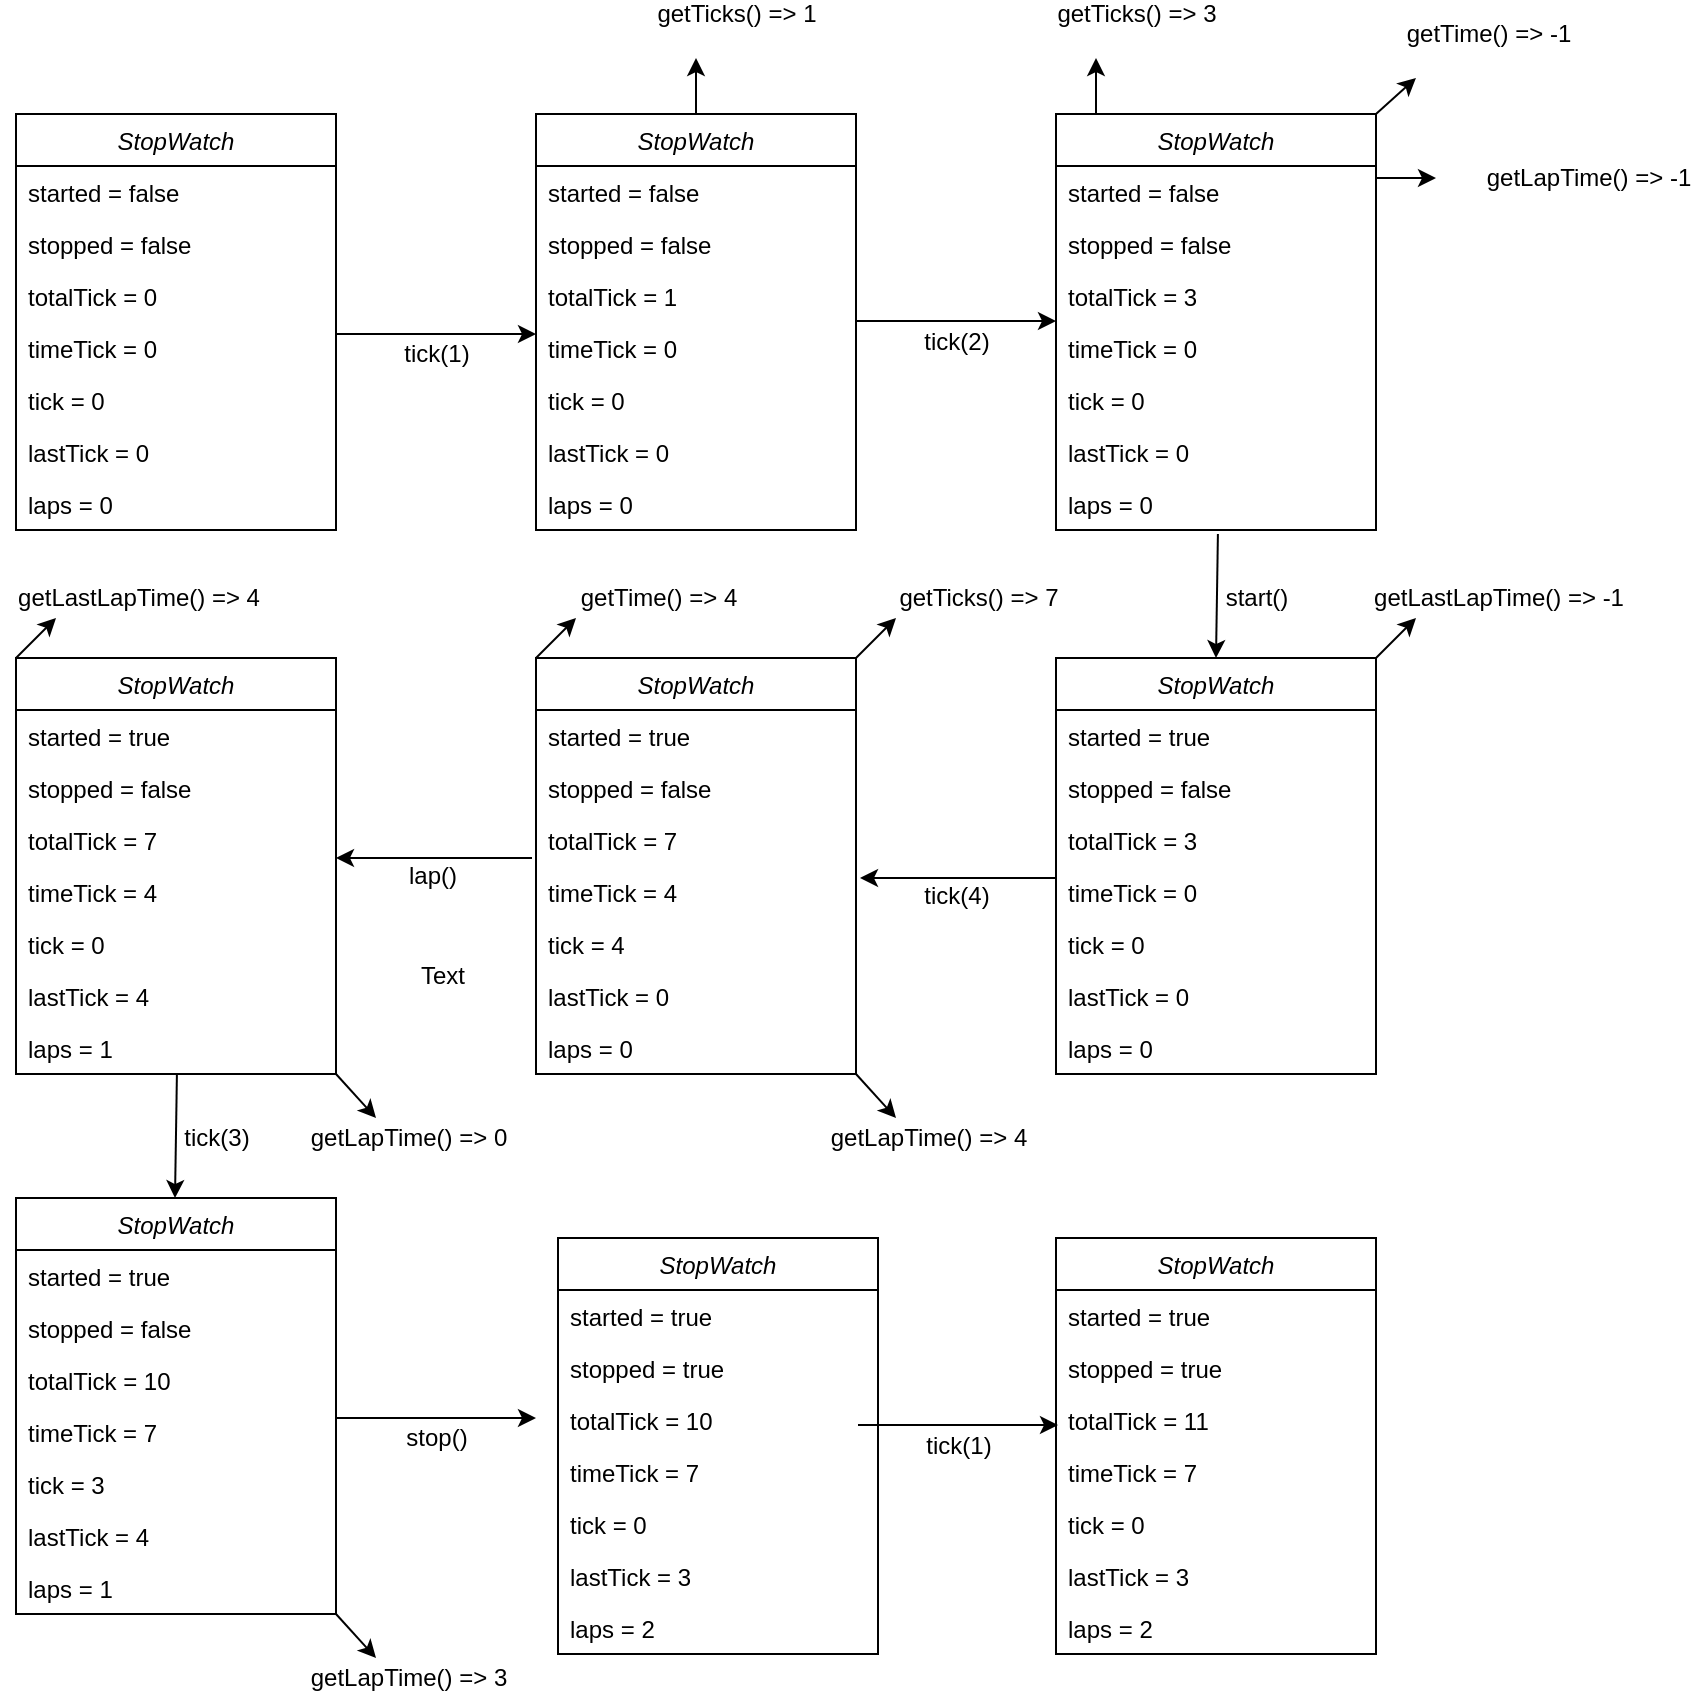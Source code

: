 <mxfile version="12.5.4" type="device"><diagram id="C5RBs43oDa-KdzZeNtuy" name="Page-1"><mxGraphModel dx="828" dy="1628" grid="1" gridSize="10" guides="1" tooltips="1" connect="1" arrows="1" fold="1" page="1" pageScale="1" pageWidth="827" pageHeight="1169" math="0" shadow="0"><root><mxCell id="WIyWlLk6GJQsqaUBKTNV-0"/><mxCell id="WIyWlLk6GJQsqaUBKTNV-1" parent="WIyWlLk6GJQsqaUBKTNV-0"/><mxCell id="zkfFHV4jXpPFQw0GAbJ--0" value="StopWatch" style="swimlane;fontStyle=2;align=center;verticalAlign=top;childLayout=stackLayout;horizontal=1;startSize=26;horizontalStack=0;resizeParent=1;resizeLast=0;collapsible=1;marginBottom=0;rounded=0;shadow=0;strokeWidth=1;" parent="WIyWlLk6GJQsqaUBKTNV-1" vertex="1"><mxGeometry x="20" y="38" width="160" height="208" as="geometry"><mxRectangle x="230" y="140" width="160" height="26" as="alternateBounds"/></mxGeometry></mxCell><mxCell id="zkfFHV4jXpPFQw0GAbJ--1" value="started = false" style="text;align=left;verticalAlign=top;spacingLeft=4;spacingRight=4;overflow=hidden;rotatable=0;points=[[0,0.5],[1,0.5]];portConstraint=eastwest;" parent="zkfFHV4jXpPFQw0GAbJ--0" vertex="1"><mxGeometry y="26" width="160" height="26" as="geometry"/></mxCell><mxCell id="zkfFHV4jXpPFQw0GAbJ--2" value="stopped = false&#10;" style="text;align=left;verticalAlign=top;spacingLeft=4;spacingRight=4;overflow=hidden;rotatable=0;points=[[0,0.5],[1,0.5]];portConstraint=eastwest;rounded=0;shadow=0;html=0;" parent="zkfFHV4jXpPFQw0GAbJ--0" vertex="1"><mxGeometry y="52" width="160" height="26" as="geometry"/></mxCell><mxCell id="HQ1zm5cCcjOTOT9mQsfW-8" value="totalTick = 0" style="text;align=left;verticalAlign=top;spacingLeft=4;spacingRight=4;overflow=hidden;rotatable=0;points=[[0,0.5],[1,0.5]];portConstraint=eastwest;rounded=0;shadow=0;html=0;" vertex="1" parent="zkfFHV4jXpPFQw0GAbJ--0"><mxGeometry y="78" width="160" height="26" as="geometry"/></mxCell><mxCell id="HQ1zm5cCcjOTOT9mQsfW-9" value="timeTick = 0" style="text;align=left;verticalAlign=top;spacingLeft=4;spacingRight=4;overflow=hidden;rotatable=0;points=[[0,0.5],[1,0.5]];portConstraint=eastwest;rounded=0;shadow=0;html=0;" vertex="1" parent="zkfFHV4jXpPFQw0GAbJ--0"><mxGeometry y="104" width="160" height="26" as="geometry"/></mxCell><mxCell id="HQ1zm5cCcjOTOT9mQsfW-10" value="tick = 0" style="text;align=left;verticalAlign=top;spacingLeft=4;spacingRight=4;overflow=hidden;rotatable=0;points=[[0,0.5],[1,0.5]];portConstraint=eastwest;rounded=0;shadow=0;html=0;" vertex="1" parent="zkfFHV4jXpPFQw0GAbJ--0"><mxGeometry y="130" width="160" height="26" as="geometry"/></mxCell><mxCell id="HQ1zm5cCcjOTOT9mQsfW-11" value="lastTick = 0" style="text;align=left;verticalAlign=top;spacingLeft=4;spacingRight=4;overflow=hidden;rotatable=0;points=[[0,0.5],[1,0.5]];portConstraint=eastwest;rounded=0;shadow=0;html=0;" vertex="1" parent="zkfFHV4jXpPFQw0GAbJ--0"><mxGeometry y="156" width="160" height="26" as="geometry"/></mxCell><mxCell id="HQ1zm5cCcjOTOT9mQsfW-12" value="laps = 0" style="text;align=left;verticalAlign=top;spacingLeft=4;spacingRight=4;overflow=hidden;rotatable=0;points=[[0,0.5],[1,0.5]];portConstraint=eastwest;rounded=0;shadow=0;html=0;" vertex="1" parent="zkfFHV4jXpPFQw0GAbJ--0"><mxGeometry y="182" width="160" height="26" as="geometry"/></mxCell><mxCell id="HQ1zm5cCcjOTOT9mQsfW-13" value="StopWatch" style="swimlane;fontStyle=2;align=center;verticalAlign=top;childLayout=stackLayout;horizontal=1;startSize=26;horizontalStack=0;resizeParent=1;resizeLast=0;collapsible=1;marginBottom=0;rounded=0;shadow=0;strokeWidth=1;" vertex="1" parent="WIyWlLk6GJQsqaUBKTNV-1"><mxGeometry x="280" y="38" width="160" height="208" as="geometry"><mxRectangle x="230" y="140" width="160" height="26" as="alternateBounds"/></mxGeometry></mxCell><mxCell id="HQ1zm5cCcjOTOT9mQsfW-14" value="started = false" style="text;align=left;verticalAlign=top;spacingLeft=4;spacingRight=4;overflow=hidden;rotatable=0;points=[[0,0.5],[1,0.5]];portConstraint=eastwest;" vertex="1" parent="HQ1zm5cCcjOTOT9mQsfW-13"><mxGeometry y="26" width="160" height="26" as="geometry"/></mxCell><mxCell id="HQ1zm5cCcjOTOT9mQsfW-15" value="stopped = false&#10;" style="text;align=left;verticalAlign=top;spacingLeft=4;spacingRight=4;overflow=hidden;rotatable=0;points=[[0,0.5],[1,0.5]];portConstraint=eastwest;rounded=0;shadow=0;html=0;" vertex="1" parent="HQ1zm5cCcjOTOT9mQsfW-13"><mxGeometry y="52" width="160" height="26" as="geometry"/></mxCell><mxCell id="HQ1zm5cCcjOTOT9mQsfW-16" value="totalTick = 1" style="text;align=left;verticalAlign=top;spacingLeft=4;spacingRight=4;overflow=hidden;rotatable=0;points=[[0,0.5],[1,0.5]];portConstraint=eastwest;rounded=0;shadow=0;html=0;" vertex="1" parent="HQ1zm5cCcjOTOT9mQsfW-13"><mxGeometry y="78" width="160" height="26" as="geometry"/></mxCell><mxCell id="HQ1zm5cCcjOTOT9mQsfW-17" value="timeTick = 0" style="text;align=left;verticalAlign=top;spacingLeft=4;spacingRight=4;overflow=hidden;rotatable=0;points=[[0,0.5],[1,0.5]];portConstraint=eastwest;rounded=0;shadow=0;html=0;" vertex="1" parent="HQ1zm5cCcjOTOT9mQsfW-13"><mxGeometry y="104" width="160" height="26" as="geometry"/></mxCell><mxCell id="HQ1zm5cCcjOTOT9mQsfW-18" value="tick = 0" style="text;align=left;verticalAlign=top;spacingLeft=4;spacingRight=4;overflow=hidden;rotatable=0;points=[[0,0.5],[1,0.5]];portConstraint=eastwest;rounded=0;shadow=0;html=0;" vertex="1" parent="HQ1zm5cCcjOTOT9mQsfW-13"><mxGeometry y="130" width="160" height="26" as="geometry"/></mxCell><mxCell id="HQ1zm5cCcjOTOT9mQsfW-19" value="lastTick = 0" style="text;align=left;verticalAlign=top;spacingLeft=4;spacingRight=4;overflow=hidden;rotatable=0;points=[[0,0.5],[1,0.5]];portConstraint=eastwest;rounded=0;shadow=0;html=0;" vertex="1" parent="HQ1zm5cCcjOTOT9mQsfW-13"><mxGeometry y="156" width="160" height="26" as="geometry"/></mxCell><mxCell id="HQ1zm5cCcjOTOT9mQsfW-20" value="laps = 0" style="text;align=left;verticalAlign=top;spacingLeft=4;spacingRight=4;overflow=hidden;rotatable=0;points=[[0,0.5],[1,0.5]];portConstraint=eastwest;rounded=0;shadow=0;html=0;" vertex="1" parent="HQ1zm5cCcjOTOT9mQsfW-13"><mxGeometry y="182" width="160" height="26" as="geometry"/></mxCell><mxCell id="HQ1zm5cCcjOTOT9mQsfW-44" value="" style="endArrow=classic;html=1;exitX=1;exitY=0.231;exitDx=0;exitDy=0;exitPerimeter=0;" edge="1" parent="HQ1zm5cCcjOTOT9mQsfW-13"><mxGeometry width="50" height="50" relative="1" as="geometry"><mxPoint x="80" y="0.006" as="sourcePoint"/><mxPoint x="80" y="-28" as="targetPoint"/></mxGeometry></mxCell><mxCell id="HQ1zm5cCcjOTOT9mQsfW-45" value="getTicks() =&amp;gt; 1" style="text;html=1;align=center;verticalAlign=middle;resizable=0;points=[];labelBackgroundColor=#ffffff;" vertex="1" connectable="0" parent="HQ1zm5cCcjOTOT9mQsfW-44"><mxGeometry x="0.22" y="-4" relative="1" as="geometry"><mxPoint x="16" y="-33.01" as="offset"/></mxGeometry></mxCell><mxCell id="HQ1zm5cCcjOTOT9mQsfW-21" value="" style="endArrow=classic;html=1;exitX=1;exitY=0.231;exitDx=0;exitDy=0;exitPerimeter=0;" edge="1" parent="WIyWlLk6GJQsqaUBKTNV-1" source="HQ1zm5cCcjOTOT9mQsfW-9"><mxGeometry width="50" height="50" relative="1" as="geometry"><mxPoint x="220" y="170" as="sourcePoint"/><mxPoint x="280" y="148" as="targetPoint"/></mxGeometry></mxCell><mxCell id="HQ1zm5cCcjOTOT9mQsfW-22" value="tick(1)" style="text;html=1;align=center;verticalAlign=middle;resizable=0;points=[];labelBackgroundColor=#ffffff;" vertex="1" connectable="0" parent="HQ1zm5cCcjOTOT9mQsfW-21"><mxGeometry x="0.22" y="-4" relative="1" as="geometry"><mxPoint x="-11" y="6" as="offset"/></mxGeometry></mxCell><mxCell id="HQ1zm5cCcjOTOT9mQsfW-23" value="StopWatch" style="swimlane;fontStyle=2;align=center;verticalAlign=top;childLayout=stackLayout;horizontal=1;startSize=26;horizontalStack=0;resizeParent=1;resizeLast=0;collapsible=1;marginBottom=0;rounded=0;shadow=0;strokeWidth=1;" vertex="1" parent="WIyWlLk6GJQsqaUBKTNV-1"><mxGeometry x="540" y="38" width="160" height="208" as="geometry"><mxRectangle x="230" y="140" width="160" height="26" as="alternateBounds"/></mxGeometry></mxCell><mxCell id="HQ1zm5cCcjOTOT9mQsfW-24" value="started = false" style="text;align=left;verticalAlign=top;spacingLeft=4;spacingRight=4;overflow=hidden;rotatable=0;points=[[0,0.5],[1,0.5]];portConstraint=eastwest;" vertex="1" parent="HQ1zm5cCcjOTOT9mQsfW-23"><mxGeometry y="26" width="160" height="26" as="geometry"/></mxCell><mxCell id="HQ1zm5cCcjOTOT9mQsfW-25" value="stopped = false&#10;" style="text;align=left;verticalAlign=top;spacingLeft=4;spacingRight=4;overflow=hidden;rotatable=0;points=[[0,0.5],[1,0.5]];portConstraint=eastwest;rounded=0;shadow=0;html=0;" vertex="1" parent="HQ1zm5cCcjOTOT9mQsfW-23"><mxGeometry y="52" width="160" height="26" as="geometry"/></mxCell><mxCell id="HQ1zm5cCcjOTOT9mQsfW-26" value="totalTick = 3" style="text;align=left;verticalAlign=top;spacingLeft=4;spacingRight=4;overflow=hidden;rotatable=0;points=[[0,0.5],[1,0.5]];portConstraint=eastwest;rounded=0;shadow=0;html=0;" vertex="1" parent="HQ1zm5cCcjOTOT9mQsfW-23"><mxGeometry y="78" width="160" height="26" as="geometry"/></mxCell><mxCell id="HQ1zm5cCcjOTOT9mQsfW-27" value="timeTick = 0" style="text;align=left;verticalAlign=top;spacingLeft=4;spacingRight=4;overflow=hidden;rotatable=0;points=[[0,0.5],[1,0.5]];portConstraint=eastwest;rounded=0;shadow=0;html=0;" vertex="1" parent="HQ1zm5cCcjOTOT9mQsfW-23"><mxGeometry y="104" width="160" height="26" as="geometry"/></mxCell><mxCell id="HQ1zm5cCcjOTOT9mQsfW-28" value="tick = 0" style="text;align=left;verticalAlign=top;spacingLeft=4;spacingRight=4;overflow=hidden;rotatable=0;points=[[0,0.5],[1,0.5]];portConstraint=eastwest;rounded=0;shadow=0;html=0;" vertex="1" parent="HQ1zm5cCcjOTOT9mQsfW-23"><mxGeometry y="130" width="160" height="26" as="geometry"/></mxCell><mxCell id="HQ1zm5cCcjOTOT9mQsfW-29" value="lastTick = 0" style="text;align=left;verticalAlign=top;spacingLeft=4;spacingRight=4;overflow=hidden;rotatable=0;points=[[0,0.5],[1,0.5]];portConstraint=eastwest;rounded=0;shadow=0;html=0;" vertex="1" parent="HQ1zm5cCcjOTOT9mQsfW-23"><mxGeometry y="156" width="160" height="26" as="geometry"/></mxCell><mxCell id="HQ1zm5cCcjOTOT9mQsfW-30" value="laps = 0" style="text;align=left;verticalAlign=top;spacingLeft=4;spacingRight=4;overflow=hidden;rotatable=0;points=[[0,0.5],[1,0.5]];portConstraint=eastwest;rounded=0;shadow=0;html=0;" vertex="1" parent="HQ1zm5cCcjOTOT9mQsfW-23"><mxGeometry y="182" width="160" height="26" as="geometry"/></mxCell><mxCell id="HQ1zm5cCcjOTOT9mQsfW-32" value="" style="endArrow=classic;html=1;exitX=1;exitY=0.231;exitDx=0;exitDy=0;exitPerimeter=0;" edge="1" parent="WIyWlLk6GJQsqaUBKTNV-1"><mxGeometry width="50" height="50" relative="1" as="geometry"><mxPoint x="440" y="141.506" as="sourcePoint"/><mxPoint x="540" y="141.5" as="targetPoint"/></mxGeometry></mxCell><mxCell id="HQ1zm5cCcjOTOT9mQsfW-33" value="tick(2)" style="text;html=1;align=center;verticalAlign=middle;resizable=0;points=[];labelBackgroundColor=#ffffff;" vertex="1" connectable="0" parent="HQ1zm5cCcjOTOT9mQsfW-32"><mxGeometry x="0.22" y="-4" relative="1" as="geometry"><mxPoint x="-11" y="6" as="offset"/></mxGeometry></mxCell><mxCell id="HQ1zm5cCcjOTOT9mQsfW-34" value="StopWatch" style="swimlane;fontStyle=2;align=center;verticalAlign=top;childLayout=stackLayout;horizontal=1;startSize=26;horizontalStack=0;resizeParent=1;resizeLast=0;collapsible=1;marginBottom=0;rounded=0;shadow=0;strokeWidth=1;" vertex="1" parent="WIyWlLk6GJQsqaUBKTNV-1"><mxGeometry x="540" y="310" width="160" height="208" as="geometry"><mxRectangle x="230" y="140" width="160" height="26" as="alternateBounds"/></mxGeometry></mxCell><mxCell id="HQ1zm5cCcjOTOT9mQsfW-35" value="started = true" style="text;align=left;verticalAlign=top;spacingLeft=4;spacingRight=4;overflow=hidden;rotatable=0;points=[[0,0.5],[1,0.5]];portConstraint=eastwest;" vertex="1" parent="HQ1zm5cCcjOTOT9mQsfW-34"><mxGeometry y="26" width="160" height="26" as="geometry"/></mxCell><mxCell id="HQ1zm5cCcjOTOT9mQsfW-36" value="stopped = false&#10;" style="text;align=left;verticalAlign=top;spacingLeft=4;spacingRight=4;overflow=hidden;rotatable=0;points=[[0,0.5],[1,0.5]];portConstraint=eastwest;rounded=0;shadow=0;html=0;" vertex="1" parent="HQ1zm5cCcjOTOT9mQsfW-34"><mxGeometry y="52" width="160" height="26" as="geometry"/></mxCell><mxCell id="HQ1zm5cCcjOTOT9mQsfW-37" value="totalTick = 3" style="text;align=left;verticalAlign=top;spacingLeft=4;spacingRight=4;overflow=hidden;rotatable=0;points=[[0,0.5],[1,0.5]];portConstraint=eastwest;rounded=0;shadow=0;html=0;" vertex="1" parent="HQ1zm5cCcjOTOT9mQsfW-34"><mxGeometry y="78" width="160" height="26" as="geometry"/></mxCell><mxCell id="HQ1zm5cCcjOTOT9mQsfW-38" value="timeTick = 0" style="text;align=left;verticalAlign=top;spacingLeft=4;spacingRight=4;overflow=hidden;rotatable=0;points=[[0,0.5],[1,0.5]];portConstraint=eastwest;rounded=0;shadow=0;html=0;" vertex="1" parent="HQ1zm5cCcjOTOT9mQsfW-34"><mxGeometry y="104" width="160" height="26" as="geometry"/></mxCell><mxCell id="HQ1zm5cCcjOTOT9mQsfW-39" value="tick = 0" style="text;align=left;verticalAlign=top;spacingLeft=4;spacingRight=4;overflow=hidden;rotatable=0;points=[[0,0.5],[1,0.5]];portConstraint=eastwest;rounded=0;shadow=0;html=0;" vertex="1" parent="HQ1zm5cCcjOTOT9mQsfW-34"><mxGeometry y="130" width="160" height="26" as="geometry"/></mxCell><mxCell id="HQ1zm5cCcjOTOT9mQsfW-40" value="lastTick = 0" style="text;align=left;verticalAlign=top;spacingLeft=4;spacingRight=4;overflow=hidden;rotatable=0;points=[[0,0.5],[1,0.5]];portConstraint=eastwest;rounded=0;shadow=0;html=0;" vertex="1" parent="HQ1zm5cCcjOTOT9mQsfW-34"><mxGeometry y="156" width="160" height="26" as="geometry"/></mxCell><mxCell id="HQ1zm5cCcjOTOT9mQsfW-41" value="laps = 0" style="text;align=left;verticalAlign=top;spacingLeft=4;spacingRight=4;overflow=hidden;rotatable=0;points=[[0,0.5],[1,0.5]];portConstraint=eastwest;rounded=0;shadow=0;html=0;" vertex="1" parent="HQ1zm5cCcjOTOT9mQsfW-34"><mxGeometry y="182" width="160" height="26" as="geometry"/></mxCell><mxCell id="HQ1zm5cCcjOTOT9mQsfW-42" value="" style="endArrow=classic;html=1;exitX=0.506;exitY=1.077;exitDx=0;exitDy=0;exitPerimeter=0;entryX=0.5;entryY=0;entryDx=0;entryDy=0;" edge="1" parent="WIyWlLk6GJQsqaUBKTNV-1" source="HQ1zm5cCcjOTOT9mQsfW-30" target="HQ1zm5cCcjOTOT9mQsfW-34"><mxGeometry width="50" height="50" relative="1" as="geometry"><mxPoint x="620" y="280.006" as="sourcePoint"/><mxPoint x="720" y="280" as="targetPoint"/></mxGeometry></mxCell><mxCell id="HQ1zm5cCcjOTOT9mQsfW-43" value="start()" style="text;html=1;align=center;verticalAlign=middle;resizable=0;points=[];labelBackgroundColor=#ffffff;" vertex="1" connectable="0" parent="HQ1zm5cCcjOTOT9mQsfW-42"><mxGeometry x="0.22" y="-4" relative="1" as="geometry"><mxPoint x="23.63" y="-5.94" as="offset"/></mxGeometry></mxCell><mxCell id="HQ1zm5cCcjOTOT9mQsfW-46" value="" style="endArrow=classic;html=1;exitX=1;exitY=0.231;exitDx=0;exitDy=0;exitPerimeter=0;" edge="1" parent="WIyWlLk6GJQsqaUBKTNV-1"><mxGeometry width="50" height="50" relative="1" as="geometry"><mxPoint x="560" y="37.996" as="sourcePoint"/><mxPoint x="560" y="10" as="targetPoint"/></mxGeometry></mxCell><mxCell id="HQ1zm5cCcjOTOT9mQsfW-47" value="getTicks() =&amp;gt; 3" style="text;html=1;align=center;verticalAlign=middle;resizable=0;points=[];labelBackgroundColor=#ffffff;" vertex="1" connectable="0" parent="HQ1zm5cCcjOTOT9mQsfW-46"><mxGeometry x="0.22" y="-4" relative="1" as="geometry"><mxPoint x="16" y="-33" as="offset"/></mxGeometry></mxCell><mxCell id="HQ1zm5cCcjOTOT9mQsfW-48" value="" style="endArrow=classic;html=1;exitX=1;exitY=0;exitDx=0;exitDy=0;" edge="1" parent="WIyWlLk6GJQsqaUBKTNV-1" source="HQ1zm5cCcjOTOT9mQsfW-23"><mxGeometry width="50" height="50" relative="1" as="geometry"><mxPoint x="680" y="37.996" as="sourcePoint"/><mxPoint x="720" y="20" as="targetPoint"/></mxGeometry></mxCell><mxCell id="HQ1zm5cCcjOTOT9mQsfW-49" value="getTime() =&amp;gt; -1" style="text;html=1;align=center;verticalAlign=middle;resizable=0;points=[];labelBackgroundColor=#ffffff;" vertex="1" connectable="0" parent="HQ1zm5cCcjOTOT9mQsfW-48"><mxGeometry x="0.22" y="-4" relative="1" as="geometry"><mxPoint x="40.8" y="-31.76" as="offset"/></mxGeometry></mxCell><mxCell id="HQ1zm5cCcjOTOT9mQsfW-50" value="StopWatch" style="swimlane;fontStyle=2;align=center;verticalAlign=top;childLayout=stackLayout;horizontal=1;startSize=26;horizontalStack=0;resizeParent=1;resizeLast=0;collapsible=1;marginBottom=0;rounded=0;shadow=0;strokeWidth=1;" vertex="1" parent="WIyWlLk6GJQsqaUBKTNV-1"><mxGeometry x="280" y="310" width="160" height="208" as="geometry"><mxRectangle x="230" y="140" width="160" height="26" as="alternateBounds"/></mxGeometry></mxCell><mxCell id="HQ1zm5cCcjOTOT9mQsfW-51" value="started = true" style="text;align=left;verticalAlign=top;spacingLeft=4;spacingRight=4;overflow=hidden;rotatable=0;points=[[0,0.5],[1,0.5]];portConstraint=eastwest;" vertex="1" parent="HQ1zm5cCcjOTOT9mQsfW-50"><mxGeometry y="26" width="160" height="26" as="geometry"/></mxCell><mxCell id="HQ1zm5cCcjOTOT9mQsfW-52" value="stopped = false&#10;" style="text;align=left;verticalAlign=top;spacingLeft=4;spacingRight=4;overflow=hidden;rotatable=0;points=[[0,0.5],[1,0.5]];portConstraint=eastwest;rounded=0;shadow=0;html=0;" vertex="1" parent="HQ1zm5cCcjOTOT9mQsfW-50"><mxGeometry y="52" width="160" height="26" as="geometry"/></mxCell><mxCell id="HQ1zm5cCcjOTOT9mQsfW-53" value="totalTick = 7" style="text;align=left;verticalAlign=top;spacingLeft=4;spacingRight=4;overflow=hidden;rotatable=0;points=[[0,0.5],[1,0.5]];portConstraint=eastwest;rounded=0;shadow=0;html=0;" vertex="1" parent="HQ1zm5cCcjOTOT9mQsfW-50"><mxGeometry y="78" width="160" height="26" as="geometry"/></mxCell><mxCell id="HQ1zm5cCcjOTOT9mQsfW-54" value="timeTick = 4" style="text;align=left;verticalAlign=top;spacingLeft=4;spacingRight=4;overflow=hidden;rotatable=0;points=[[0,0.5],[1,0.5]];portConstraint=eastwest;rounded=0;shadow=0;html=0;" vertex="1" parent="HQ1zm5cCcjOTOT9mQsfW-50"><mxGeometry y="104" width="160" height="26" as="geometry"/></mxCell><mxCell id="HQ1zm5cCcjOTOT9mQsfW-55" value="tick = 4" style="text;align=left;verticalAlign=top;spacingLeft=4;spacingRight=4;overflow=hidden;rotatable=0;points=[[0,0.5],[1,0.5]];portConstraint=eastwest;rounded=0;shadow=0;html=0;" vertex="1" parent="HQ1zm5cCcjOTOT9mQsfW-50"><mxGeometry y="130" width="160" height="26" as="geometry"/></mxCell><mxCell id="HQ1zm5cCcjOTOT9mQsfW-56" value="lastTick = 0" style="text;align=left;verticalAlign=top;spacingLeft=4;spacingRight=4;overflow=hidden;rotatable=0;points=[[0,0.5],[1,0.5]];portConstraint=eastwest;rounded=0;shadow=0;html=0;" vertex="1" parent="HQ1zm5cCcjOTOT9mQsfW-50"><mxGeometry y="156" width="160" height="26" as="geometry"/></mxCell><mxCell id="HQ1zm5cCcjOTOT9mQsfW-57" value="laps = 0" style="text;align=left;verticalAlign=top;spacingLeft=4;spacingRight=4;overflow=hidden;rotatable=0;points=[[0,0.5],[1,0.5]];portConstraint=eastwest;rounded=0;shadow=0;html=0;" vertex="1" parent="HQ1zm5cCcjOTOT9mQsfW-50"><mxGeometry y="182" width="160" height="26" as="geometry"/></mxCell><mxCell id="HQ1zm5cCcjOTOT9mQsfW-58" value="" style="endArrow=classic;html=1;exitX=1;exitY=0;exitDx=0;exitDy=0;" edge="1" parent="HQ1zm5cCcjOTOT9mQsfW-50" source="HQ1zm5cCcjOTOT9mQsfW-50"><mxGeometry width="50" height="50" relative="1" as="geometry"><mxPoint x="80" y="0.006" as="sourcePoint"/><mxPoint x="180" y="-20" as="targetPoint"/></mxGeometry></mxCell><mxCell id="HQ1zm5cCcjOTOT9mQsfW-59" value="getTicks() =&amp;gt; 7" style="text;html=1;align=center;verticalAlign=middle;resizable=0;points=[];labelBackgroundColor=#ffffff;" vertex="1" connectable="0" parent="HQ1zm5cCcjOTOT9mQsfW-58"><mxGeometry x="0.22" y="-4" relative="1" as="geometry"><mxPoint x="46" y="-20.81" as="offset"/></mxGeometry></mxCell><mxCell id="HQ1zm5cCcjOTOT9mQsfW-60" value="" style="endArrow=classic;html=1;" edge="1" parent="WIyWlLk6GJQsqaUBKTNV-1"><mxGeometry width="50" height="50" relative="1" as="geometry"><mxPoint x="540" y="420" as="sourcePoint"/><mxPoint x="442" y="420" as="targetPoint"/></mxGeometry></mxCell><mxCell id="HQ1zm5cCcjOTOT9mQsfW-61" value="tick(4)" style="text;html=1;align=center;verticalAlign=middle;resizable=0;points=[];labelBackgroundColor=#ffffff;" vertex="1" connectable="0" parent="HQ1zm5cCcjOTOT9mQsfW-60"><mxGeometry x="0.22" y="-4" relative="1" as="geometry"><mxPoint x="10" y="13" as="offset"/></mxGeometry></mxCell><mxCell id="HQ1zm5cCcjOTOT9mQsfW-62" value="" style="endArrow=classic;html=1;exitX=1;exitY=0.231;exitDx=0;exitDy=0;exitPerimeter=0;" edge="1" parent="WIyWlLk6GJQsqaUBKTNV-1"><mxGeometry width="50" height="50" relative="1" as="geometry"><mxPoint x="700" y="70.006" as="sourcePoint"/><mxPoint x="730" y="70" as="targetPoint"/></mxGeometry></mxCell><mxCell id="HQ1zm5cCcjOTOT9mQsfW-63" value="getLapTime() =&amp;gt; -1" style="text;html=1;align=center;verticalAlign=middle;resizable=0;points=[];labelBackgroundColor=#ffffff;" vertex="1" connectable="0" parent="HQ1zm5cCcjOTOT9mQsfW-62"><mxGeometry x="0.22" y="-4" relative="1" as="geometry"><mxPoint x="87" y="-4" as="offset"/></mxGeometry></mxCell><mxCell id="HQ1zm5cCcjOTOT9mQsfW-64" value="" style="endArrow=classic;html=1;exitX=1;exitY=0;exitDx=0;exitDy=0;" edge="1" parent="WIyWlLk6GJQsqaUBKTNV-1"><mxGeometry width="50" height="50" relative="1" as="geometry"><mxPoint x="280" y="310" as="sourcePoint"/><mxPoint x="300" y="290" as="targetPoint"/></mxGeometry></mxCell><mxCell id="HQ1zm5cCcjOTOT9mQsfW-65" value="getTime() =&amp;gt; 4" style="text;html=1;align=center;verticalAlign=middle;resizable=0;points=[];labelBackgroundColor=#ffffff;" vertex="1" connectable="0" parent="HQ1zm5cCcjOTOT9mQsfW-64"><mxGeometry x="0.22" y="-4" relative="1" as="geometry"><mxPoint x="46" y="-20.81" as="offset"/></mxGeometry></mxCell><mxCell id="HQ1zm5cCcjOTOT9mQsfW-66" value="" style="endArrow=classic;html=1;exitX=1;exitY=0;exitDx=0;exitDy=0;" edge="1" parent="WIyWlLk6GJQsqaUBKTNV-1"><mxGeometry width="50" height="50" relative="1" as="geometry"><mxPoint x="440" y="518" as="sourcePoint"/><mxPoint x="460" y="540" as="targetPoint"/></mxGeometry></mxCell><mxCell id="HQ1zm5cCcjOTOT9mQsfW-67" value="getLapTime() =&amp;gt; 4" style="text;html=1;align=center;verticalAlign=middle;resizable=0;points=[];labelBackgroundColor=#ffffff;" vertex="1" connectable="0" parent="HQ1zm5cCcjOTOT9mQsfW-66"><mxGeometry x="0.22" y="-4" relative="1" as="geometry"><mxPoint x="26.67" y="15.99" as="offset"/></mxGeometry></mxCell><mxCell id="HQ1zm5cCcjOTOT9mQsfW-68" value="StopWatch" style="swimlane;fontStyle=2;align=center;verticalAlign=top;childLayout=stackLayout;horizontal=1;startSize=26;horizontalStack=0;resizeParent=1;resizeLast=0;collapsible=1;marginBottom=0;rounded=0;shadow=0;strokeWidth=1;" vertex="1" parent="WIyWlLk6GJQsqaUBKTNV-1"><mxGeometry x="20" y="310" width="160" height="208" as="geometry"><mxRectangle x="230" y="140" width="160" height="26" as="alternateBounds"/></mxGeometry></mxCell><mxCell id="HQ1zm5cCcjOTOT9mQsfW-69" value="started = true" style="text;align=left;verticalAlign=top;spacingLeft=4;spacingRight=4;overflow=hidden;rotatable=0;points=[[0,0.5],[1,0.5]];portConstraint=eastwest;" vertex="1" parent="HQ1zm5cCcjOTOT9mQsfW-68"><mxGeometry y="26" width="160" height="26" as="geometry"/></mxCell><mxCell id="HQ1zm5cCcjOTOT9mQsfW-70" value="stopped = false&#10;" style="text;align=left;verticalAlign=top;spacingLeft=4;spacingRight=4;overflow=hidden;rotatable=0;points=[[0,0.5],[1,0.5]];portConstraint=eastwest;rounded=0;shadow=0;html=0;" vertex="1" parent="HQ1zm5cCcjOTOT9mQsfW-68"><mxGeometry y="52" width="160" height="26" as="geometry"/></mxCell><mxCell id="HQ1zm5cCcjOTOT9mQsfW-71" value="totalTick = 7" style="text;align=left;verticalAlign=top;spacingLeft=4;spacingRight=4;overflow=hidden;rotatable=0;points=[[0,0.5],[1,0.5]];portConstraint=eastwest;rounded=0;shadow=0;html=0;" vertex="1" parent="HQ1zm5cCcjOTOT9mQsfW-68"><mxGeometry y="78" width="160" height="26" as="geometry"/></mxCell><mxCell id="HQ1zm5cCcjOTOT9mQsfW-72" value="timeTick = 4" style="text;align=left;verticalAlign=top;spacingLeft=4;spacingRight=4;overflow=hidden;rotatable=0;points=[[0,0.5],[1,0.5]];portConstraint=eastwest;rounded=0;shadow=0;html=0;" vertex="1" parent="HQ1zm5cCcjOTOT9mQsfW-68"><mxGeometry y="104" width="160" height="26" as="geometry"/></mxCell><mxCell id="HQ1zm5cCcjOTOT9mQsfW-73" value="tick = 0" style="text;align=left;verticalAlign=top;spacingLeft=4;spacingRight=4;overflow=hidden;rotatable=0;points=[[0,0.5],[1,0.5]];portConstraint=eastwest;rounded=0;shadow=0;html=0;" vertex="1" parent="HQ1zm5cCcjOTOT9mQsfW-68"><mxGeometry y="130" width="160" height="26" as="geometry"/></mxCell><mxCell id="HQ1zm5cCcjOTOT9mQsfW-74" value="lastTick = 4" style="text;align=left;verticalAlign=top;spacingLeft=4;spacingRight=4;overflow=hidden;rotatable=0;points=[[0,0.5],[1,0.5]];portConstraint=eastwest;rounded=0;shadow=0;html=0;" vertex="1" parent="HQ1zm5cCcjOTOT9mQsfW-68"><mxGeometry y="156" width="160" height="26" as="geometry"/></mxCell><mxCell id="HQ1zm5cCcjOTOT9mQsfW-75" value="laps = 1" style="text;align=left;verticalAlign=top;spacingLeft=4;spacingRight=4;overflow=hidden;rotatable=0;points=[[0,0.5],[1,0.5]];portConstraint=eastwest;rounded=0;shadow=0;html=0;" vertex="1" parent="HQ1zm5cCcjOTOT9mQsfW-68"><mxGeometry y="182" width="160" height="26" as="geometry"/></mxCell><mxCell id="HQ1zm5cCcjOTOT9mQsfW-78" value="" style="endArrow=classic;html=1;" edge="1" parent="WIyWlLk6GJQsqaUBKTNV-1"><mxGeometry width="50" height="50" relative="1" as="geometry"><mxPoint x="278" y="410" as="sourcePoint"/><mxPoint x="180" y="410" as="targetPoint"/></mxGeometry></mxCell><mxCell id="HQ1zm5cCcjOTOT9mQsfW-79" value="lap()" style="text;html=1;align=center;verticalAlign=middle;resizable=0;points=[];labelBackgroundColor=#ffffff;" vertex="1" connectable="0" parent="HQ1zm5cCcjOTOT9mQsfW-78"><mxGeometry x="0.22" y="-4" relative="1" as="geometry"><mxPoint x="10" y="13" as="offset"/></mxGeometry></mxCell><mxCell id="HQ1zm5cCcjOTOT9mQsfW-80" value="Text" style="text;html=1;align=center;verticalAlign=middle;resizable=0;points=[];autosize=1;" vertex="1" parent="WIyWlLk6GJQsqaUBKTNV-1"><mxGeometry x="213" y="459" width="40" height="20" as="geometry"/></mxCell><mxCell id="HQ1zm5cCcjOTOT9mQsfW-81" value="" style="endArrow=classic;html=1;exitX=1;exitY=0;exitDx=0;exitDy=0;" edge="1" parent="WIyWlLk6GJQsqaUBKTNV-1"><mxGeometry width="50" height="50" relative="1" as="geometry"><mxPoint x="180" y="518" as="sourcePoint"/><mxPoint x="200" y="540" as="targetPoint"/></mxGeometry></mxCell><mxCell id="HQ1zm5cCcjOTOT9mQsfW-82" value="getLapTime() =&amp;gt; 0" style="text;html=1;align=center;verticalAlign=middle;resizable=0;points=[];labelBackgroundColor=#ffffff;" vertex="1" connectable="0" parent="HQ1zm5cCcjOTOT9mQsfW-81"><mxGeometry x="0.22" y="-4" relative="1" as="geometry"><mxPoint x="26.67" y="15.99" as="offset"/></mxGeometry></mxCell><mxCell id="HQ1zm5cCcjOTOT9mQsfW-85" value="" style="endArrow=classic;html=1;exitX=1;exitY=0;exitDx=0;exitDy=0;" edge="1" parent="WIyWlLk6GJQsqaUBKTNV-1"><mxGeometry width="50" height="50" relative="1" as="geometry"><mxPoint x="20" y="310" as="sourcePoint"/><mxPoint x="40" y="290" as="targetPoint"/></mxGeometry></mxCell><mxCell id="HQ1zm5cCcjOTOT9mQsfW-86" value="getLastLapTime() =&amp;gt; 4" style="text;html=1;align=center;verticalAlign=middle;resizable=0;points=[];labelBackgroundColor=#ffffff;" vertex="1" connectable="0" parent="HQ1zm5cCcjOTOT9mQsfW-85"><mxGeometry x="0.22" y="-4" relative="1" as="geometry"><mxPoint x="46" y="-20.81" as="offset"/></mxGeometry></mxCell><mxCell id="HQ1zm5cCcjOTOT9mQsfW-87" value="" style="endArrow=classic;html=1;exitX=0.506;exitY=1.077;exitDx=0;exitDy=0;exitPerimeter=0;entryX=0.5;entryY=0;entryDx=0;entryDy=0;" edge="1" parent="WIyWlLk6GJQsqaUBKTNV-1"><mxGeometry width="50" height="50" relative="1" as="geometry"><mxPoint x="100.46" y="518.002" as="sourcePoint"/><mxPoint x="99.5" y="580" as="targetPoint"/></mxGeometry></mxCell><mxCell id="HQ1zm5cCcjOTOT9mQsfW-88" value="tick(3)" style="text;html=1;align=center;verticalAlign=middle;resizable=0;points=[];labelBackgroundColor=#ffffff;" vertex="1" connectable="0" parent="HQ1zm5cCcjOTOT9mQsfW-87"><mxGeometry x="0.22" y="-4" relative="1" as="geometry"><mxPoint x="23.63" y="-5.94" as="offset"/></mxGeometry></mxCell><mxCell id="HQ1zm5cCcjOTOT9mQsfW-90" value="StopWatch" style="swimlane;fontStyle=2;align=center;verticalAlign=top;childLayout=stackLayout;horizontal=1;startSize=26;horizontalStack=0;resizeParent=1;resizeLast=0;collapsible=1;marginBottom=0;rounded=0;shadow=0;strokeWidth=1;" vertex="1" parent="WIyWlLk6GJQsqaUBKTNV-1"><mxGeometry x="20" y="580" width="160" height="208" as="geometry"><mxRectangle x="230" y="140" width="160" height="26" as="alternateBounds"/></mxGeometry></mxCell><mxCell id="HQ1zm5cCcjOTOT9mQsfW-91" value="started = true" style="text;align=left;verticalAlign=top;spacingLeft=4;spacingRight=4;overflow=hidden;rotatable=0;points=[[0,0.5],[1,0.5]];portConstraint=eastwest;" vertex="1" parent="HQ1zm5cCcjOTOT9mQsfW-90"><mxGeometry y="26" width="160" height="26" as="geometry"/></mxCell><mxCell id="HQ1zm5cCcjOTOT9mQsfW-92" value="stopped = false&#10;" style="text;align=left;verticalAlign=top;spacingLeft=4;spacingRight=4;overflow=hidden;rotatable=0;points=[[0,0.5],[1,0.5]];portConstraint=eastwest;rounded=0;shadow=0;html=0;" vertex="1" parent="HQ1zm5cCcjOTOT9mQsfW-90"><mxGeometry y="52" width="160" height="26" as="geometry"/></mxCell><mxCell id="HQ1zm5cCcjOTOT9mQsfW-93" value="totalTick = 10" style="text;align=left;verticalAlign=top;spacingLeft=4;spacingRight=4;overflow=hidden;rotatable=0;points=[[0,0.5],[1,0.5]];portConstraint=eastwest;rounded=0;shadow=0;html=0;" vertex="1" parent="HQ1zm5cCcjOTOT9mQsfW-90"><mxGeometry y="78" width="160" height="26" as="geometry"/></mxCell><mxCell id="HQ1zm5cCcjOTOT9mQsfW-94" value="timeTick = 7" style="text;align=left;verticalAlign=top;spacingLeft=4;spacingRight=4;overflow=hidden;rotatable=0;points=[[0,0.5],[1,0.5]];portConstraint=eastwest;rounded=0;shadow=0;html=0;" vertex="1" parent="HQ1zm5cCcjOTOT9mQsfW-90"><mxGeometry y="104" width="160" height="26" as="geometry"/></mxCell><mxCell id="HQ1zm5cCcjOTOT9mQsfW-95" value="tick = 3" style="text;align=left;verticalAlign=top;spacingLeft=4;spacingRight=4;overflow=hidden;rotatable=0;points=[[0,0.5],[1,0.5]];portConstraint=eastwest;rounded=0;shadow=0;html=0;" vertex="1" parent="HQ1zm5cCcjOTOT9mQsfW-90"><mxGeometry y="130" width="160" height="26" as="geometry"/></mxCell><mxCell id="HQ1zm5cCcjOTOT9mQsfW-96" value="lastTick = 4" style="text;align=left;verticalAlign=top;spacingLeft=4;spacingRight=4;overflow=hidden;rotatable=0;points=[[0,0.5],[1,0.5]];portConstraint=eastwest;rounded=0;shadow=0;html=0;" vertex="1" parent="HQ1zm5cCcjOTOT9mQsfW-90"><mxGeometry y="156" width="160" height="26" as="geometry"/></mxCell><mxCell id="HQ1zm5cCcjOTOT9mQsfW-97" value="laps = 1" style="text;align=left;verticalAlign=top;spacingLeft=4;spacingRight=4;overflow=hidden;rotatable=0;points=[[0,0.5],[1,0.5]];portConstraint=eastwest;rounded=0;shadow=0;html=0;" vertex="1" parent="HQ1zm5cCcjOTOT9mQsfW-90"><mxGeometry y="182" width="160" height="26" as="geometry"/></mxCell><mxCell id="HQ1zm5cCcjOTOT9mQsfW-98" value="" style="endArrow=classic;html=1;exitX=1;exitY=0;exitDx=0;exitDy=0;" edge="1" parent="WIyWlLk6GJQsqaUBKTNV-1"><mxGeometry width="50" height="50" relative="1" as="geometry"><mxPoint x="180" y="788" as="sourcePoint"/><mxPoint x="200" y="810" as="targetPoint"/></mxGeometry></mxCell><mxCell id="HQ1zm5cCcjOTOT9mQsfW-99" value="getLapTime() =&amp;gt; 3" style="text;html=1;align=center;verticalAlign=middle;resizable=0;points=[];labelBackgroundColor=#ffffff;" vertex="1" connectable="0" parent="HQ1zm5cCcjOTOT9mQsfW-98"><mxGeometry x="0.22" y="-4" relative="1" as="geometry"><mxPoint x="26.67" y="15.99" as="offset"/></mxGeometry></mxCell><mxCell id="HQ1zm5cCcjOTOT9mQsfW-100" value="" style="endArrow=classic;html=1;exitX=1;exitY=0.231;exitDx=0;exitDy=0;exitPerimeter=0;" edge="1" parent="WIyWlLk6GJQsqaUBKTNV-1"><mxGeometry width="50" height="50" relative="1" as="geometry"><mxPoint x="180" y="690.006" as="sourcePoint"/><mxPoint x="280" y="690" as="targetPoint"/></mxGeometry></mxCell><mxCell id="HQ1zm5cCcjOTOT9mQsfW-101" value="stop()" style="text;html=1;align=center;verticalAlign=middle;resizable=0;points=[];labelBackgroundColor=#ffffff;" vertex="1" connectable="0" parent="HQ1zm5cCcjOTOT9mQsfW-100"><mxGeometry x="0.22" y="-4" relative="1" as="geometry"><mxPoint x="-11" y="6" as="offset"/></mxGeometry></mxCell><mxCell id="HQ1zm5cCcjOTOT9mQsfW-102" value="StopWatch" style="swimlane;fontStyle=2;align=center;verticalAlign=top;childLayout=stackLayout;horizontal=1;startSize=26;horizontalStack=0;resizeParent=1;resizeLast=0;collapsible=1;marginBottom=0;rounded=0;shadow=0;strokeWidth=1;" vertex="1" parent="WIyWlLk6GJQsqaUBKTNV-1"><mxGeometry x="540" y="600" width="160" height="208" as="geometry"><mxRectangle x="230" y="140" width="160" height="26" as="alternateBounds"/></mxGeometry></mxCell><mxCell id="HQ1zm5cCcjOTOT9mQsfW-103" value="started = true" style="text;align=left;verticalAlign=top;spacingLeft=4;spacingRight=4;overflow=hidden;rotatable=0;points=[[0,0.5],[1,0.5]];portConstraint=eastwest;" vertex="1" parent="HQ1zm5cCcjOTOT9mQsfW-102"><mxGeometry y="26" width="160" height="26" as="geometry"/></mxCell><mxCell id="HQ1zm5cCcjOTOT9mQsfW-104" value="stopped = true" style="text;align=left;verticalAlign=top;spacingLeft=4;spacingRight=4;overflow=hidden;rotatable=0;points=[[0,0.5],[1,0.5]];portConstraint=eastwest;rounded=0;shadow=0;html=0;" vertex="1" parent="HQ1zm5cCcjOTOT9mQsfW-102"><mxGeometry y="52" width="160" height="26" as="geometry"/></mxCell><mxCell id="HQ1zm5cCcjOTOT9mQsfW-105" value="totalTick = 11" style="text;align=left;verticalAlign=top;spacingLeft=4;spacingRight=4;overflow=hidden;rotatable=0;points=[[0,0.5],[1,0.5]];portConstraint=eastwest;rounded=0;shadow=0;html=0;" vertex="1" parent="HQ1zm5cCcjOTOT9mQsfW-102"><mxGeometry y="78" width="160" height="26" as="geometry"/></mxCell><mxCell id="HQ1zm5cCcjOTOT9mQsfW-106" value="timeTick = 7" style="text;align=left;verticalAlign=top;spacingLeft=4;spacingRight=4;overflow=hidden;rotatable=0;points=[[0,0.5],[1,0.5]];portConstraint=eastwest;rounded=0;shadow=0;html=0;" vertex="1" parent="HQ1zm5cCcjOTOT9mQsfW-102"><mxGeometry y="104" width="160" height="26" as="geometry"/></mxCell><mxCell id="HQ1zm5cCcjOTOT9mQsfW-107" value="tick = 0" style="text;align=left;verticalAlign=top;spacingLeft=4;spacingRight=4;overflow=hidden;rotatable=0;points=[[0,0.5],[1,0.5]];portConstraint=eastwest;rounded=0;shadow=0;html=0;" vertex="1" parent="HQ1zm5cCcjOTOT9mQsfW-102"><mxGeometry y="130" width="160" height="26" as="geometry"/></mxCell><mxCell id="HQ1zm5cCcjOTOT9mQsfW-108" value="lastTick = 3" style="text;align=left;verticalAlign=top;spacingLeft=4;spacingRight=4;overflow=hidden;rotatable=0;points=[[0,0.5],[1,0.5]];portConstraint=eastwest;rounded=0;shadow=0;html=0;" vertex="1" parent="HQ1zm5cCcjOTOT9mQsfW-102"><mxGeometry y="156" width="160" height="26" as="geometry"/></mxCell><mxCell id="HQ1zm5cCcjOTOT9mQsfW-109" value="laps = 2" style="text;align=left;verticalAlign=top;spacingLeft=4;spacingRight=4;overflow=hidden;rotatable=0;points=[[0,0.5],[1,0.5]];portConstraint=eastwest;rounded=0;shadow=0;html=0;" vertex="1" parent="HQ1zm5cCcjOTOT9mQsfW-102"><mxGeometry y="182" width="160" height="26" as="geometry"/></mxCell><mxCell id="HQ1zm5cCcjOTOT9mQsfW-111" value="" style="endArrow=classic;html=1;exitX=1;exitY=0;exitDx=0;exitDy=0;" edge="1" parent="WIyWlLk6GJQsqaUBKTNV-1"><mxGeometry width="50" height="50" relative="1" as="geometry"><mxPoint x="700" y="310" as="sourcePoint"/><mxPoint x="720" y="290" as="targetPoint"/></mxGeometry></mxCell><mxCell id="HQ1zm5cCcjOTOT9mQsfW-112" value="getLastLapTime() =&amp;gt; -1" style="text;html=1;align=center;verticalAlign=middle;resizable=0;points=[];labelBackgroundColor=#ffffff;" vertex="1" connectable="0" parent="HQ1zm5cCcjOTOT9mQsfW-111"><mxGeometry x="0.22" y="-4" relative="1" as="geometry"><mxPoint x="46" y="-20.81" as="offset"/></mxGeometry></mxCell><mxCell id="HQ1zm5cCcjOTOT9mQsfW-115" value="" style="endArrow=classic;html=1;exitX=1;exitY=0.231;exitDx=0;exitDy=0;exitPerimeter=0;" edge="1" parent="WIyWlLk6GJQsqaUBKTNV-1"><mxGeometry width="50" height="50" relative="1" as="geometry"><mxPoint x="441" y="693.506" as="sourcePoint"/><mxPoint x="541" y="693.5" as="targetPoint"/></mxGeometry></mxCell><mxCell id="HQ1zm5cCcjOTOT9mQsfW-116" value="tick(1)" style="text;html=1;align=center;verticalAlign=middle;resizable=0;points=[];labelBackgroundColor=#ffffff;" vertex="1" connectable="0" parent="HQ1zm5cCcjOTOT9mQsfW-115"><mxGeometry x="0.22" y="-4" relative="1" as="geometry"><mxPoint x="-11" y="6" as="offset"/></mxGeometry></mxCell><mxCell id="HQ1zm5cCcjOTOT9mQsfW-117" value="StopWatch" style="swimlane;fontStyle=2;align=center;verticalAlign=top;childLayout=stackLayout;horizontal=1;startSize=26;horizontalStack=0;resizeParent=1;resizeLast=0;collapsible=1;marginBottom=0;rounded=0;shadow=0;strokeWidth=1;" vertex="1" parent="WIyWlLk6GJQsqaUBKTNV-1"><mxGeometry x="291" y="600" width="160" height="208" as="geometry"><mxRectangle x="230" y="140" width="160" height="26" as="alternateBounds"/></mxGeometry></mxCell><mxCell id="HQ1zm5cCcjOTOT9mQsfW-118" value="started = true" style="text;align=left;verticalAlign=top;spacingLeft=4;spacingRight=4;overflow=hidden;rotatable=0;points=[[0,0.5],[1,0.5]];portConstraint=eastwest;" vertex="1" parent="HQ1zm5cCcjOTOT9mQsfW-117"><mxGeometry y="26" width="160" height="26" as="geometry"/></mxCell><mxCell id="HQ1zm5cCcjOTOT9mQsfW-119" value="stopped = true" style="text;align=left;verticalAlign=top;spacingLeft=4;spacingRight=4;overflow=hidden;rotatable=0;points=[[0,0.5],[1,0.5]];portConstraint=eastwest;rounded=0;shadow=0;html=0;" vertex="1" parent="HQ1zm5cCcjOTOT9mQsfW-117"><mxGeometry y="52" width="160" height="26" as="geometry"/></mxCell><mxCell id="HQ1zm5cCcjOTOT9mQsfW-120" value="totalTick = 10" style="text;align=left;verticalAlign=top;spacingLeft=4;spacingRight=4;overflow=hidden;rotatable=0;points=[[0,0.5],[1,0.5]];portConstraint=eastwest;rounded=0;shadow=0;html=0;" vertex="1" parent="HQ1zm5cCcjOTOT9mQsfW-117"><mxGeometry y="78" width="160" height="26" as="geometry"/></mxCell><mxCell id="HQ1zm5cCcjOTOT9mQsfW-121" value="timeTick = 7" style="text;align=left;verticalAlign=top;spacingLeft=4;spacingRight=4;overflow=hidden;rotatable=0;points=[[0,0.5],[1,0.5]];portConstraint=eastwest;rounded=0;shadow=0;html=0;" vertex="1" parent="HQ1zm5cCcjOTOT9mQsfW-117"><mxGeometry y="104" width="160" height="26" as="geometry"/></mxCell><mxCell id="HQ1zm5cCcjOTOT9mQsfW-122" value="tick = 0" style="text;align=left;verticalAlign=top;spacingLeft=4;spacingRight=4;overflow=hidden;rotatable=0;points=[[0,0.5],[1,0.5]];portConstraint=eastwest;rounded=0;shadow=0;html=0;" vertex="1" parent="HQ1zm5cCcjOTOT9mQsfW-117"><mxGeometry y="130" width="160" height="26" as="geometry"/></mxCell><mxCell id="HQ1zm5cCcjOTOT9mQsfW-123" value="lastTick = 3" style="text;align=left;verticalAlign=top;spacingLeft=4;spacingRight=4;overflow=hidden;rotatable=0;points=[[0,0.5],[1,0.5]];portConstraint=eastwest;rounded=0;shadow=0;html=0;" vertex="1" parent="HQ1zm5cCcjOTOT9mQsfW-117"><mxGeometry y="156" width="160" height="26" as="geometry"/></mxCell><mxCell id="HQ1zm5cCcjOTOT9mQsfW-124" value="laps = 2" style="text;align=left;verticalAlign=top;spacingLeft=4;spacingRight=4;overflow=hidden;rotatable=0;points=[[0,0.5],[1,0.5]];portConstraint=eastwest;rounded=0;shadow=0;html=0;" vertex="1" parent="HQ1zm5cCcjOTOT9mQsfW-117"><mxGeometry y="182" width="160" height="26" as="geometry"/></mxCell></root></mxGraphModel></diagram></mxfile>